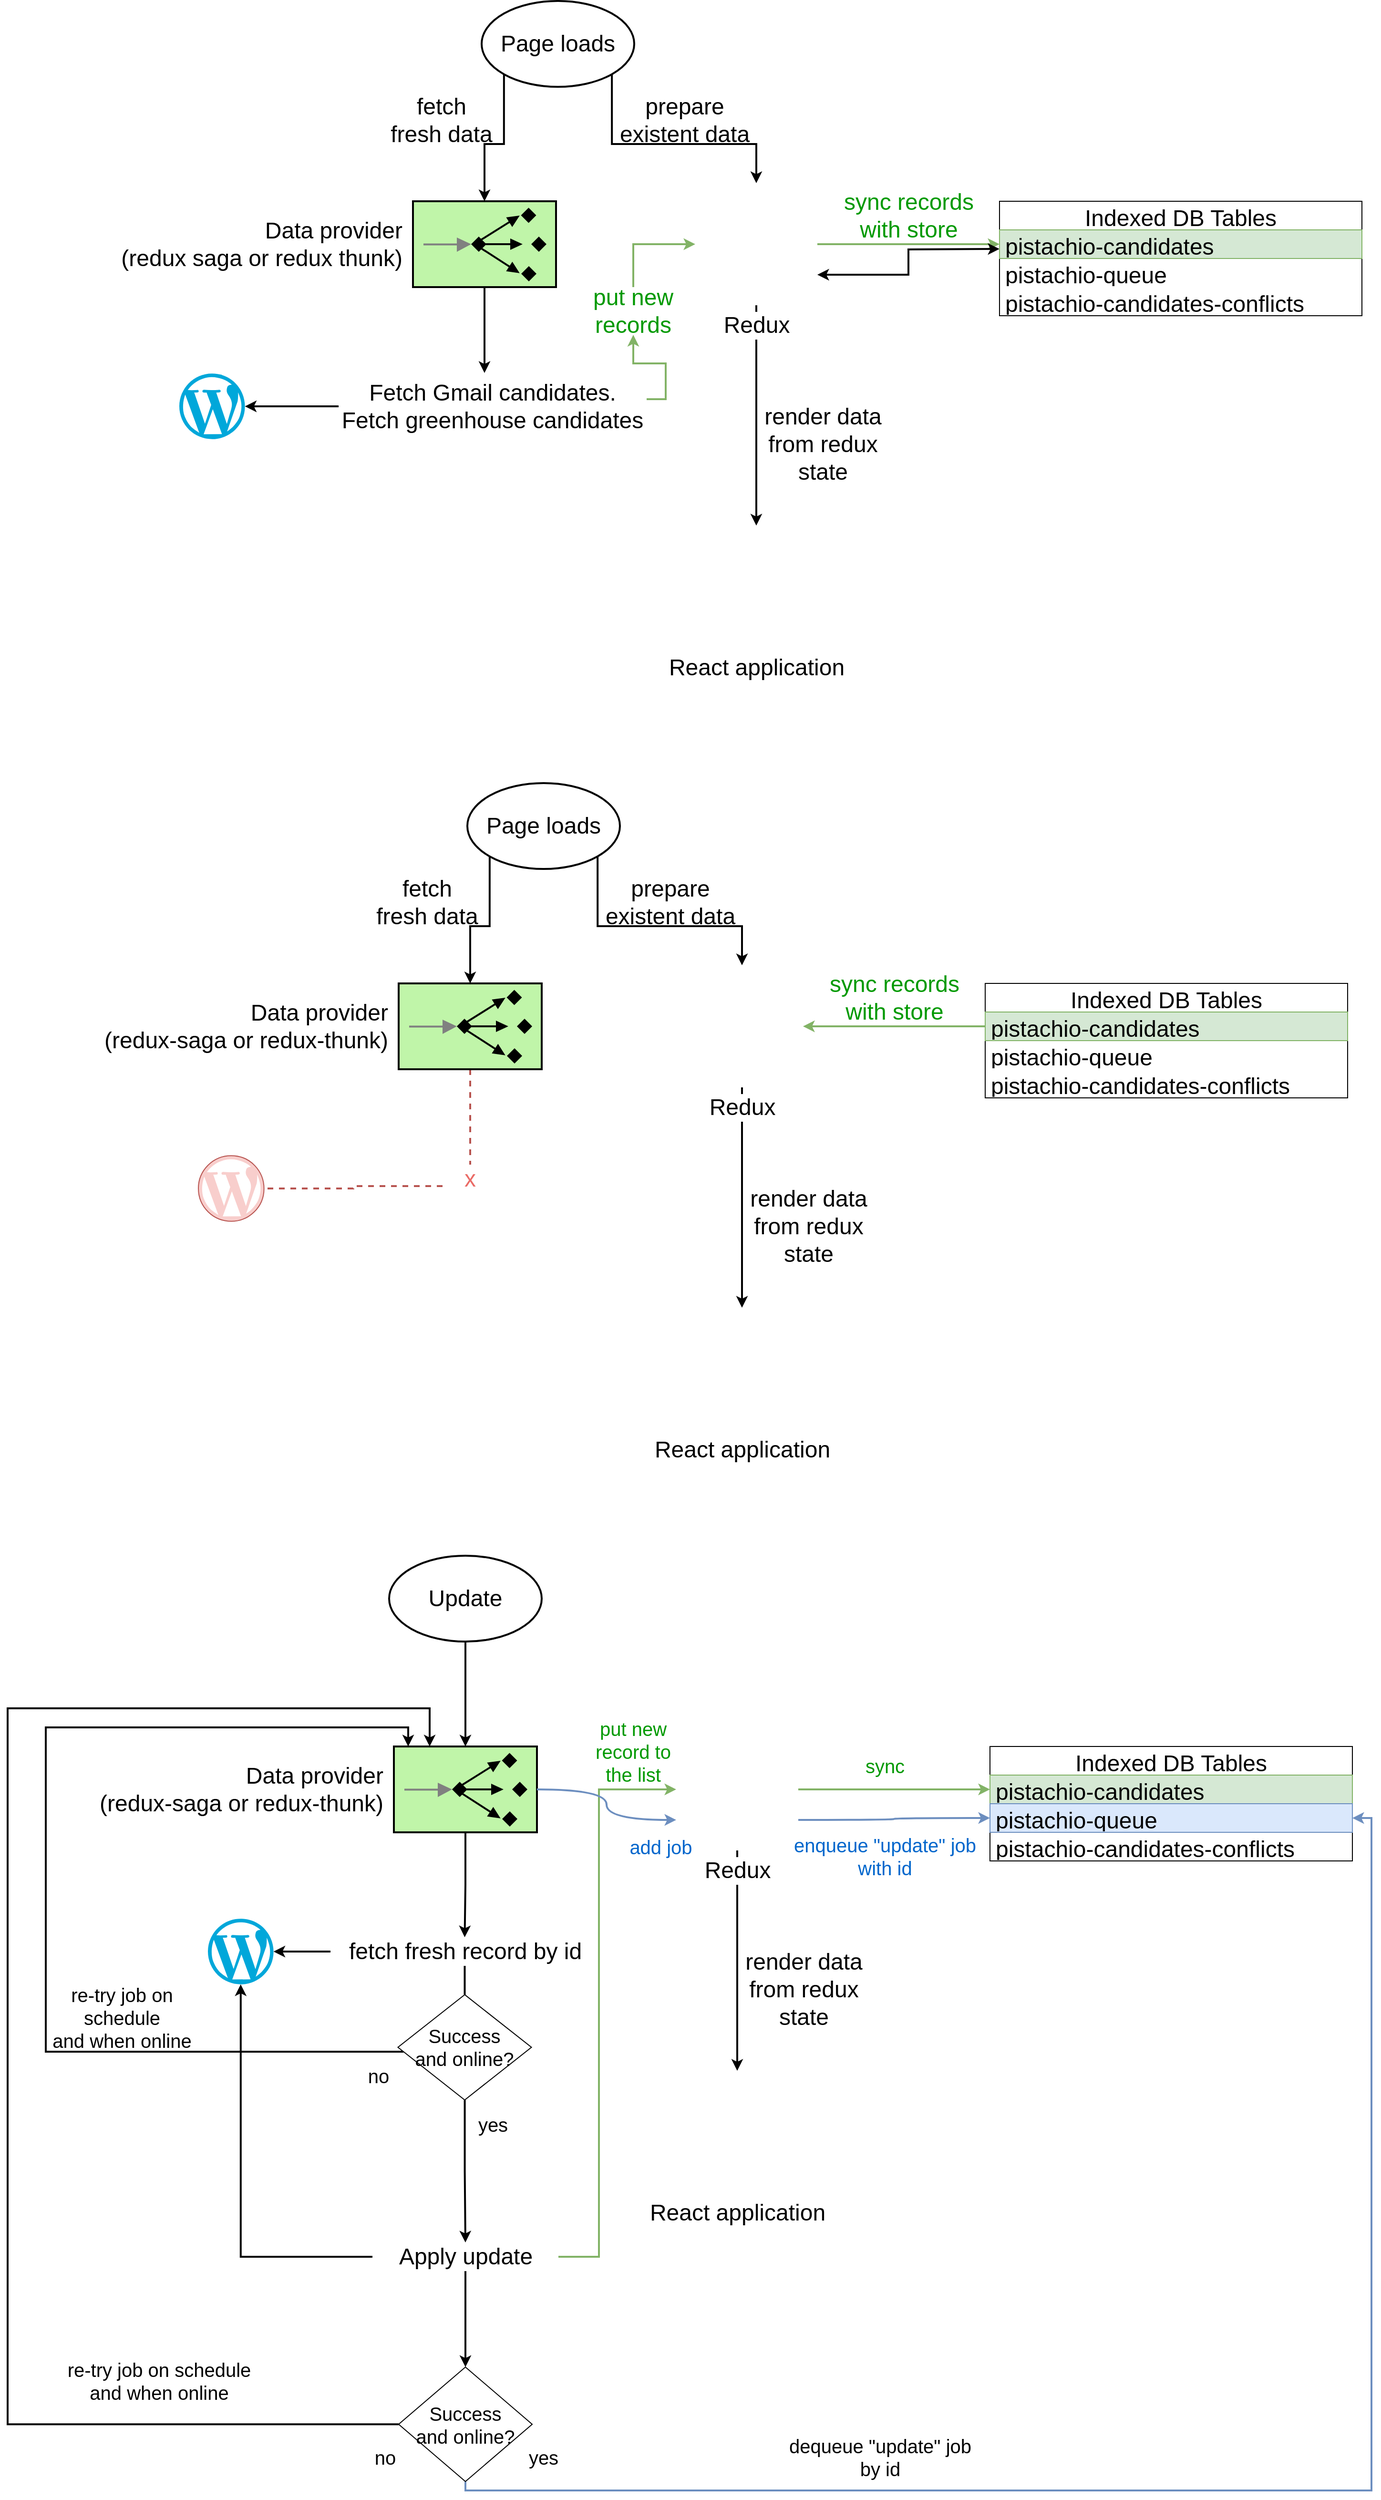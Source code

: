 <mxfile version="20.2.3" type="github">
  <diagram id="n3OmtDXUTwSOZxKZHaJ7" name="Page-1">
    <mxGraphModel dx="2813" dy="1084" grid="1" gridSize="10" guides="1" tooltips="1" connect="1" arrows="1" fold="1" page="1" pageScale="1" pageWidth="850" pageHeight="1100" math="0" shadow="0">
      <root>
        <mxCell id="0" />
        <mxCell id="1" parent="0" />
        <mxCell id="Z41pFUrx37civVczPFok-12" style="edgeStyle=orthogonalEdgeStyle;rounded=0;orthogonalLoop=1;jettySize=auto;html=1;exitX=0;exitY=1;exitDx=0;exitDy=0;entryX=0.5;entryY=0;entryDx=0;entryDy=0;entryPerimeter=0;fontSize=24;startArrow=none;startFill=0;strokeWidth=2;" parent="1" source="Z41pFUrx37civVczPFok-16" target="Z41pFUrx37civVczPFok-6" edge="1">
          <mxGeometry relative="1" as="geometry">
            <mxPoint x="180" y="130" as="sourcePoint" />
          </mxGeometry>
        </mxCell>
        <mxCell id="Z41pFUrx37civVczPFok-13" style="edgeStyle=orthogonalEdgeStyle;rounded=0;orthogonalLoop=1;jettySize=auto;html=1;exitX=1;exitY=1;exitDx=0;exitDy=0;entryX=0.5;entryY=0;entryDx=0;entryDy=0;fontSize=24;startArrow=none;startFill=0;strokeWidth=2;" parent="1" source="Z41pFUrx37civVczPFok-16" target="Z41pFUrx37civVczPFok-5" edge="1">
          <mxGeometry relative="1" as="geometry">
            <mxPoint x="260" y="130" as="sourcePoint" />
            <Array as="points">
              <mxPoint x="274" y="200" />
              <mxPoint x="425" y="200" />
            </Array>
          </mxGeometry>
        </mxCell>
        <mxCell id="Z41pFUrx37civVczPFok-4" value="React application" style="shape=image;html=1;verticalAlign=top;verticalLabelPosition=bottom;labelBackgroundColor=#ffffff;imageAspect=0;aspect=fixed;image=https://cdn1.iconfinder.com/data/icons/unicons-line-vol-5/24/react-128.png;fontSize=24;" parent="1" vertex="1">
          <mxGeometry x="361" y="600" width="128" height="128" as="geometry" />
        </mxCell>
        <mxCell id="Z41pFUrx37civVczPFok-11" style="edgeStyle=orthogonalEdgeStyle;rounded=0;orthogonalLoop=1;jettySize=auto;html=1;entryX=0;entryY=0.5;entryDx=0;entryDy=0;fontSize=24;strokeWidth=2;startArrow=none;startFill=0;fillColor=#d5e8d4;strokeColor=#82b366;" parent="1" source="Z41pFUrx37civVczPFok-5" target="Z41pFUrx37civVczPFok-8" edge="1">
          <mxGeometry relative="1" as="geometry" />
        </mxCell>
        <mxCell id="Z41pFUrx37civVczPFok-21" style="edgeStyle=orthogonalEdgeStyle;rounded=0;orthogonalLoop=1;jettySize=auto;html=1;entryX=0.5;entryY=0;entryDx=0;entryDy=0;fontSize=24;startArrow=none;startFill=0;strokeWidth=2;" parent="1" source="Z41pFUrx37civVczPFok-5" target="Z41pFUrx37civVczPFok-4" edge="1">
          <mxGeometry relative="1" as="geometry" />
        </mxCell>
        <mxCell id="X_6sAjhMBoOv0ny-Y4ly-42" style="edgeStyle=orthogonalEdgeStyle;rounded=0;orthogonalLoop=1;jettySize=auto;html=1;exitX=1;exitY=0.75;exitDx=0;exitDy=0;fontSize=20;startArrow=classic;startFill=1;strokeWidth=2;" edge="1" parent="1" source="Z41pFUrx37civVczPFok-5">
          <mxGeometry relative="1" as="geometry">
            <mxPoint x="680" y="310" as="targetPoint" />
          </mxGeometry>
        </mxCell>
        <mxCell id="Z41pFUrx37civVczPFok-5" value="Redux" style="shape=image;html=1;verticalAlign=top;verticalLabelPosition=bottom;labelBackgroundColor=#ffffff;imageAspect=0;aspect=fixed;image=https://cdn2.iconfinder.com/data/icons/boxicons-logos/24/bxl-redux-128.png;fontSize=24;" parent="1" vertex="1">
          <mxGeometry x="361" y="241" width="128" height="128" as="geometry" />
        </mxCell>
        <mxCell id="Z41pFUrx37civVczPFok-15" style="edgeStyle=orthogonalEdgeStyle;rounded=0;orthogonalLoop=1;jettySize=auto;html=1;entryX=0.5;entryY=0;entryDx=0;entryDy=0;fontSize=24;startArrow=none;startFill=0;strokeWidth=2;" parent="1" source="Z41pFUrx37civVczPFok-6" edge="1">
          <mxGeometry relative="1" as="geometry">
            <mxPoint x="140" y="440" as="targetPoint" />
          </mxGeometry>
        </mxCell>
        <mxCell id="Z41pFUrx37civVczPFok-6" value="&lt;font style=&quot;font-size: 24px;&quot;&gt;Data provider&lt;br&gt;&lt;/font&gt;&lt;font style=&quot;font-size: 24px;&quot;&gt;(redux saga or redux thunk)&lt;br&gt;&lt;/font&gt;" style="fillColor=#c0f5a9;dashed=0;outlineConnect=0;strokeWidth=2;html=1;align=right;fontSize=8;verticalLabelPosition=middle;verticalAlign=middle;shape=mxgraph.eip.message_dispatcher;labelPosition=left;spacingRight=10;" parent="1" vertex="1">
          <mxGeometry x="65" y="260" width="150" height="90" as="geometry" />
        </mxCell>
        <mxCell id="Z41pFUrx37civVczPFok-7" value="Indexed DB Tables" style="swimlane;fontStyle=0;childLayout=stackLayout;horizontal=1;startSize=30;horizontalStack=0;resizeParent=1;resizeParentMax=0;resizeLast=0;collapsible=1;marginBottom=0;fontSize=24;" parent="1" vertex="1">
          <mxGeometry x="680" y="260" width="380" height="120" as="geometry" />
        </mxCell>
        <mxCell id="Z41pFUrx37civVczPFok-8" value="pistachio-candidates" style="text;strokeColor=#82b366;fillColor=#d5e8d4;align=left;verticalAlign=middle;spacingLeft=4;spacingRight=4;overflow=hidden;points=[[0,0.5],[1,0.5]];portConstraint=eastwest;rotatable=0;fontSize=24;" parent="Z41pFUrx37civVczPFok-7" vertex="1">
          <mxGeometry y="30" width="380" height="30" as="geometry" />
        </mxCell>
        <mxCell id="Z41pFUrx37civVczPFok-9" value="pistachio-queue" style="text;strokeColor=none;fillColor=none;align=left;verticalAlign=middle;spacingLeft=4;spacingRight=4;overflow=hidden;points=[[0,0.5],[1,0.5]];portConstraint=eastwest;rotatable=0;fontSize=24;" parent="Z41pFUrx37civVczPFok-7" vertex="1">
          <mxGeometry y="60" width="380" height="30" as="geometry" />
        </mxCell>
        <mxCell id="Z41pFUrx37civVczPFok-10" value="pistachio-candidates-conflicts" style="text;strokeColor=none;fillColor=none;align=left;verticalAlign=middle;spacingLeft=4;spacingRight=4;overflow=hidden;points=[[0,0.5],[1,0.5]];portConstraint=eastwest;rotatable=0;fontSize=24;" parent="Z41pFUrx37civVczPFok-7" vertex="1">
          <mxGeometry y="90" width="380" height="30" as="geometry" />
        </mxCell>
        <mxCell id="Z41pFUrx37civVczPFok-20" style="edgeStyle=orthogonalEdgeStyle;rounded=0;orthogonalLoop=1;jettySize=auto;html=1;entryX=0;entryY=0.5;entryDx=0;entryDy=0;fontSize=24;startArrow=none;startFill=0;strokeWidth=2;exitX=0.5;exitY=0;exitDx=0;exitDy=0;fillColor=#d5e8d4;strokeColor=#82b366;" parent="1" source="Z41pFUrx37civVczPFok-25" target="Z41pFUrx37civVczPFok-5" edge="1">
          <mxGeometry relative="1" as="geometry" />
        </mxCell>
        <mxCell id="Z41pFUrx37civVczPFok-16" value="&lt;font style=&quot;font-size: 24px;&quot;&gt;Page loads&lt;/font&gt;" style="ellipse;whiteSpace=wrap;html=1;fontSize=24;strokeWidth=2;" parent="1" vertex="1">
          <mxGeometry x="137" y="50" width="160" height="90" as="geometry" />
        </mxCell>
        <mxCell id="Z41pFUrx37civVczPFok-18" value="" style="dashed=0;outlineConnect=0;html=1;align=center;labelPosition=center;verticalLabelPosition=bottom;verticalAlign=top;shape=mxgraph.weblogos.wordpress_2;fillColor=#00A7DA;strokeColor=none;fontSize=24;" parent="1" vertex="1">
          <mxGeometry x="-180" y="440.6" width="68.8" height="68.8" as="geometry" />
        </mxCell>
        <mxCell id="Z41pFUrx37civVczPFok-22" value="fetch fresh data" style="text;html=1;strokeColor=none;fillColor=none;align=center;verticalAlign=middle;whiteSpace=wrap;rounded=0;fontSize=24;" parent="1" vertex="1">
          <mxGeometry x="40" y="160" width="110" height="30" as="geometry" />
        </mxCell>
        <mxCell id="Z41pFUrx37civVczPFok-23" value="prepare existent data" style="text;html=1;strokeColor=none;fillColor=none;align=center;verticalAlign=middle;whiteSpace=wrap;rounded=0;fontSize=24;" parent="1" vertex="1">
          <mxGeometry x="275" y="160" width="150" height="30" as="geometry" />
        </mxCell>
        <mxCell id="Z41pFUrx37civVczPFok-24" value="sync records with store" style="text;html=1;strokeColor=none;fillColor=none;align=center;verticalAlign=middle;whiteSpace=wrap;rounded=0;fontSize=24;fontColor=#009900;" parent="1" vertex="1">
          <mxGeometry x="510" y="255" width="150" height="40" as="geometry" />
        </mxCell>
        <mxCell id="Z41pFUrx37civVczPFok-25" value="put new records" style="text;html=1;strokeColor=none;fillColor=none;align=center;verticalAlign=middle;whiteSpace=wrap;rounded=0;fontSize=24;fontColor=#009900;" parent="1" vertex="1">
          <mxGeometry x="236" y="350" width="120" height="50" as="geometry" />
        </mxCell>
        <mxCell id="Z41pFUrx37civVczPFok-29" value="render data from redux state" style="text;html=1;strokeColor=none;fillColor=none;align=center;verticalAlign=middle;whiteSpace=wrap;rounded=0;fontSize=24;" parent="1" vertex="1">
          <mxGeometry x="410" y="500.4" width="170" height="30" as="geometry" />
        </mxCell>
        <mxCell id="Z41pFUrx37civVczPFok-31" style="edgeStyle=orthogonalEdgeStyle;rounded=0;orthogonalLoop=1;jettySize=auto;html=1;fontSize=24;startArrow=none;startFill=0;strokeWidth=2;" parent="1" source="Z41pFUrx37civVczPFok-30" target="Z41pFUrx37civVczPFok-18" edge="1">
          <mxGeometry relative="1" as="geometry" />
        </mxCell>
        <mxCell id="X_6sAjhMBoOv0ny-Y4ly-40" style="edgeStyle=orthogonalEdgeStyle;rounded=0;orthogonalLoop=1;jettySize=auto;html=1;entryX=0.5;entryY=1;entryDx=0;entryDy=0;fontSize=20;startArrow=none;startFill=0;strokeWidth=2;exitX=1;exitY=0.25;exitDx=0;exitDy=0;fillColor=#d5e8d4;strokeColor=#82b366;" edge="1" parent="1" source="Z41pFUrx37civVczPFok-30" target="Z41pFUrx37civVczPFok-25">
          <mxGeometry relative="1" as="geometry" />
        </mxCell>
        <mxCell id="Z41pFUrx37civVczPFok-30" value="&lt;div&gt;Fetch Gmail candidates.&lt;/div&gt;&lt;div&gt;Fetch greenhouse candidates&lt;br&gt;&lt;/div&gt;" style="text;html=1;strokeColor=none;fillColor=none;align=center;verticalAlign=middle;whiteSpace=wrap;rounded=0;fontSize=24;" parent="1" vertex="1">
          <mxGeometry x="-13" y="460" width="323" height="30" as="geometry" />
        </mxCell>
        <mxCell id="Z41pFUrx37civVczPFok-32" style="edgeStyle=orthogonalEdgeStyle;rounded=0;orthogonalLoop=1;jettySize=auto;html=1;exitX=0;exitY=1;exitDx=0;exitDy=0;entryX=0.5;entryY=0;entryDx=0;entryDy=0;entryPerimeter=0;fontSize=24;startArrow=none;startFill=0;strokeWidth=2;" parent="1" source="Z41pFUrx37civVczPFok-45" target="Z41pFUrx37civVczPFok-39" edge="1">
          <mxGeometry relative="1" as="geometry">
            <mxPoint x="165" y="950" as="sourcePoint" />
          </mxGeometry>
        </mxCell>
        <mxCell id="Z41pFUrx37civVczPFok-33" style="edgeStyle=orthogonalEdgeStyle;rounded=0;orthogonalLoop=1;jettySize=auto;html=1;exitX=1;exitY=1;exitDx=0;exitDy=0;entryX=0.5;entryY=0;entryDx=0;entryDy=0;fontSize=24;startArrow=none;startFill=0;strokeWidth=2;" parent="1" source="Z41pFUrx37civVczPFok-45" target="Z41pFUrx37civVczPFok-37" edge="1">
          <mxGeometry relative="1" as="geometry">
            <mxPoint x="245" y="950" as="sourcePoint" />
            <Array as="points">
              <mxPoint x="259" y="1020" />
              <mxPoint x="410" y="1020" />
            </Array>
          </mxGeometry>
        </mxCell>
        <mxCell id="Z41pFUrx37civVczPFok-34" value="React application" style="shape=image;html=1;verticalAlign=top;verticalLabelPosition=bottom;labelBackgroundColor=#ffffff;imageAspect=0;aspect=fixed;image=https://cdn1.iconfinder.com/data/icons/unicons-line-vol-5/24/react-128.png;fontSize=24;" parent="1" vertex="1">
          <mxGeometry x="346" y="1420" width="128" height="128" as="geometry" />
        </mxCell>
        <mxCell id="Z41pFUrx37civVczPFok-35" style="edgeStyle=orthogonalEdgeStyle;rounded=0;orthogonalLoop=1;jettySize=auto;html=1;entryX=0;entryY=0.5;entryDx=0;entryDy=0;fontSize=24;strokeWidth=2;startArrow=classic;startFill=1;endArrow=none;endFill=0;fillColor=#d5e8d4;strokeColor=#82b366;" parent="1" source="Z41pFUrx37civVczPFok-37" target="Z41pFUrx37civVczPFok-41" edge="1">
          <mxGeometry relative="1" as="geometry" />
        </mxCell>
        <mxCell id="Z41pFUrx37civVczPFok-36" style="edgeStyle=orthogonalEdgeStyle;rounded=0;orthogonalLoop=1;jettySize=auto;html=1;entryX=0.5;entryY=0;entryDx=0;entryDy=0;fontSize=24;startArrow=none;startFill=0;strokeWidth=2;" parent="1" source="Z41pFUrx37civVczPFok-37" target="Z41pFUrx37civVczPFok-34" edge="1">
          <mxGeometry relative="1" as="geometry" />
        </mxCell>
        <mxCell id="Z41pFUrx37civVczPFok-37" value="Redux" style="shape=image;html=1;verticalAlign=top;verticalLabelPosition=bottom;labelBackgroundColor=#ffffff;imageAspect=0;aspect=fixed;image=https://cdn2.iconfinder.com/data/icons/boxicons-logos/24/bxl-redux-128.png;fontSize=24;" parent="1" vertex="1">
          <mxGeometry x="346" y="1061" width="128" height="128" as="geometry" />
        </mxCell>
        <mxCell id="Z41pFUrx37civVczPFok-38" style="edgeStyle=orthogonalEdgeStyle;rounded=0;orthogonalLoop=1;jettySize=auto;html=1;fontSize=24;startArrow=none;startFill=0;strokeWidth=2;entryX=0.5;entryY=0;entryDx=0;entryDy=0;dashed=1;fillColor=#f8cecc;strokeColor=#b85450;endArrow=none;endFill=0;" parent="1" source="Z41pFUrx37civVczPFok-39" target="Z41pFUrx37civVczPFok-53" edge="1">
          <mxGeometry relative="1" as="geometry">
            <mxPoint x="125" y="1270" as="targetPoint" />
          </mxGeometry>
        </mxCell>
        <mxCell id="Z41pFUrx37civVczPFok-39" value="&lt;font style=&quot;font-size: 24px;&quot;&gt;Data provider&lt;br&gt;&lt;/font&gt;&lt;font style=&quot;font-size: 24px;&quot;&gt;(redux-saga or redux-thunk)&lt;br&gt;&lt;/font&gt;" style="fillColor=#c0f5a9;dashed=0;outlineConnect=0;strokeWidth=2;html=1;align=right;fontSize=8;verticalLabelPosition=middle;verticalAlign=middle;shape=mxgraph.eip.message_dispatcher;labelPosition=left;spacingRight=10;" parent="1" vertex="1">
          <mxGeometry x="50" y="1080" width="150" height="90" as="geometry" />
        </mxCell>
        <mxCell id="Z41pFUrx37civVczPFok-40" value="Indexed DB Tables" style="swimlane;fontStyle=0;childLayout=stackLayout;horizontal=1;startSize=30;horizontalStack=0;resizeParent=1;resizeParentMax=0;resizeLast=0;collapsible=1;marginBottom=0;fontSize=24;" parent="1" vertex="1">
          <mxGeometry x="665" y="1080" width="380" height="120" as="geometry" />
        </mxCell>
        <mxCell id="Z41pFUrx37civVczPFok-41" value="pistachio-candidates" style="text;strokeColor=#82b366;fillColor=#d5e8d4;align=left;verticalAlign=middle;spacingLeft=4;spacingRight=4;overflow=hidden;points=[[0,0.5],[1,0.5]];portConstraint=eastwest;rotatable=0;fontSize=24;" parent="Z41pFUrx37civVczPFok-40" vertex="1">
          <mxGeometry y="30" width="380" height="30" as="geometry" />
        </mxCell>
        <mxCell id="Z41pFUrx37civVczPFok-42" value="pistachio-queue" style="text;strokeColor=none;fillColor=none;align=left;verticalAlign=middle;spacingLeft=4;spacingRight=4;overflow=hidden;points=[[0,0.5],[1,0.5]];portConstraint=eastwest;rotatable=0;fontSize=24;" parent="Z41pFUrx37civVczPFok-40" vertex="1">
          <mxGeometry y="60" width="380" height="30" as="geometry" />
        </mxCell>
        <mxCell id="Z41pFUrx37civVczPFok-43" value="pistachio-candidates-conflicts" style="text;strokeColor=none;fillColor=none;align=left;verticalAlign=middle;spacingLeft=4;spacingRight=4;overflow=hidden;points=[[0,0.5],[1,0.5]];portConstraint=eastwest;rotatable=0;fontSize=24;" parent="Z41pFUrx37civVczPFok-40" vertex="1">
          <mxGeometry y="90" width="380" height="30" as="geometry" />
        </mxCell>
        <mxCell id="Z41pFUrx37civVczPFok-45" value="&lt;font style=&quot;font-size: 24px;&quot;&gt;Page loads&lt;/font&gt;" style="ellipse;whiteSpace=wrap;html=1;fontSize=24;strokeWidth=2;" parent="1" vertex="1">
          <mxGeometry x="122" y="870" width="160" height="90" as="geometry" />
        </mxCell>
        <mxCell id="Z41pFUrx37civVczPFok-46" value="" style="dashed=0;outlineConnect=0;html=1;align=center;labelPosition=center;verticalLabelPosition=bottom;verticalAlign=top;shape=mxgraph.weblogos.wordpress_2;fillColor=#f8cecc;strokeColor=#b85450;fontSize=24;" parent="1" vertex="1">
          <mxGeometry x="-160" y="1260.6" width="68.8" height="68.8" as="geometry" />
        </mxCell>
        <mxCell id="Z41pFUrx37civVczPFok-47" value="fetch fresh data" style="text;html=1;strokeColor=none;fillColor=none;align=center;verticalAlign=middle;whiteSpace=wrap;rounded=0;fontSize=24;" parent="1" vertex="1">
          <mxGeometry x="25" y="980" width="110" height="30" as="geometry" />
        </mxCell>
        <mxCell id="Z41pFUrx37civVczPFok-48" value="prepare existent data" style="text;html=1;strokeColor=none;fillColor=none;align=center;verticalAlign=middle;whiteSpace=wrap;rounded=0;fontSize=24;" parent="1" vertex="1">
          <mxGeometry x="260" y="980" width="150" height="30" as="geometry" />
        </mxCell>
        <mxCell id="Z41pFUrx37civVczPFok-49" value="sync records with store" style="text;html=1;strokeColor=none;fillColor=none;align=center;verticalAlign=middle;whiteSpace=wrap;rounded=0;fontSize=24;fontColor=#009900;" parent="1" vertex="1">
          <mxGeometry x="495" y="1075" width="150" height="40" as="geometry" />
        </mxCell>
        <mxCell id="Z41pFUrx37civVczPFok-51" value="render data from redux state" style="text;html=1;strokeColor=none;fillColor=none;align=center;verticalAlign=middle;whiteSpace=wrap;rounded=0;fontSize=24;" parent="1" vertex="1">
          <mxGeometry x="395" y="1320.4" width="170" height="30" as="geometry" />
        </mxCell>
        <mxCell id="Z41pFUrx37civVczPFok-52" style="edgeStyle=orthogonalEdgeStyle;rounded=0;orthogonalLoop=1;jettySize=auto;html=1;fontSize=24;startArrow=none;startFill=0;strokeWidth=2;exitX=0;exitY=0.75;exitDx=0;exitDy=0;endArrow=none;endFill=0;dashed=1;fillColor=#f8cecc;strokeColor=#b85450;" parent="1" source="Z41pFUrx37civVczPFok-53" target="Z41pFUrx37civVczPFok-46" edge="1">
          <mxGeometry relative="1" as="geometry" />
        </mxCell>
        <mxCell id="Z41pFUrx37civVczPFok-53" value="x" style="text;html=1;align=center;verticalAlign=middle;whiteSpace=wrap;rounded=0;fontSize=24;fontColor=#EA6B66;" parent="1" vertex="1">
          <mxGeometry x="96" y="1270" width="58" height="30" as="geometry" />
        </mxCell>
        <mxCell id="X_6sAjhMBoOv0ny-Y4ly-1" style="edgeStyle=orthogonalEdgeStyle;rounded=0;orthogonalLoop=1;jettySize=auto;html=1;exitX=0.5;exitY=1;exitDx=0;exitDy=0;entryX=0.5;entryY=0;entryDx=0;entryDy=0;entryPerimeter=0;fontSize=24;startArrow=none;startFill=0;strokeWidth=2;" edge="1" parent="1" source="X_6sAjhMBoOv0ny-Y4ly-14" target="X_6sAjhMBoOv0ny-Y4ly-8">
          <mxGeometry relative="1" as="geometry">
            <mxPoint x="160" y="1750" as="sourcePoint" />
          </mxGeometry>
        </mxCell>
        <mxCell id="X_6sAjhMBoOv0ny-Y4ly-3" value="React application" style="shape=image;html=1;verticalAlign=top;verticalLabelPosition=bottom;labelBackgroundColor=#ffffff;imageAspect=0;aspect=fixed;image=https://cdn1.iconfinder.com/data/icons/unicons-line-vol-5/24/react-128.png;fontSize=24;" vertex="1" parent="1">
          <mxGeometry x="341" y="2220" width="128" height="128" as="geometry" />
        </mxCell>
        <mxCell id="X_6sAjhMBoOv0ny-Y4ly-4" style="edgeStyle=orthogonalEdgeStyle;rounded=0;orthogonalLoop=1;jettySize=auto;html=1;entryX=0;entryY=0.5;entryDx=0;entryDy=0;fontSize=24;strokeWidth=2;startArrow=none;startFill=0;fillColor=#d5e8d4;strokeColor=#82b366;" edge="1" parent="1" source="X_6sAjhMBoOv0ny-Y4ly-6" target="X_6sAjhMBoOv0ny-Y4ly-10">
          <mxGeometry relative="1" as="geometry" />
        </mxCell>
        <mxCell id="X_6sAjhMBoOv0ny-Y4ly-5" style="edgeStyle=orthogonalEdgeStyle;rounded=0;orthogonalLoop=1;jettySize=auto;html=1;entryX=0.5;entryY=0;entryDx=0;entryDy=0;fontSize=24;startArrow=none;startFill=0;strokeWidth=2;" edge="1" parent="1" source="X_6sAjhMBoOv0ny-Y4ly-6" target="X_6sAjhMBoOv0ny-Y4ly-3">
          <mxGeometry relative="1" as="geometry" />
        </mxCell>
        <mxCell id="X_6sAjhMBoOv0ny-Y4ly-27" style="edgeStyle=orthogonalEdgeStyle;rounded=0;orthogonalLoop=1;jettySize=auto;html=1;exitX=1;exitY=0.75;exitDx=0;exitDy=0;entryX=0;entryY=0.5;entryDx=0;entryDy=0;fontSize=24;strokeWidth=2;curved=1;fillColor=#dae8fc;strokeColor=#6c8ebf;" edge="1" parent="1" source="X_6sAjhMBoOv0ny-Y4ly-6" target="X_6sAjhMBoOv0ny-Y4ly-11">
          <mxGeometry relative="1" as="geometry" />
        </mxCell>
        <mxCell id="X_6sAjhMBoOv0ny-Y4ly-6" value="Redux" style="shape=image;html=1;verticalAlign=top;verticalLabelPosition=bottom;labelBackgroundColor=#ffffff;imageAspect=0;aspect=fixed;image=https://cdn2.iconfinder.com/data/icons/boxicons-logos/24/bxl-redux-128.png;fontSize=24;" vertex="1" parent="1">
          <mxGeometry x="341" y="1861" width="128" height="128" as="geometry" />
        </mxCell>
        <mxCell id="X_6sAjhMBoOv0ny-Y4ly-7" style="edgeStyle=orthogonalEdgeStyle;rounded=0;orthogonalLoop=1;jettySize=auto;html=1;entryX=0.5;entryY=0;entryDx=0;entryDy=0;fontSize=24;startArrow=none;startFill=0;strokeWidth=2;" edge="1" parent="1" source="X_6sAjhMBoOv0ny-Y4ly-8" target="X_6sAjhMBoOv0ny-Y4ly-22">
          <mxGeometry relative="1" as="geometry">
            <mxPoint x="120" y="2060" as="targetPoint" />
          </mxGeometry>
        </mxCell>
        <mxCell id="X_6sAjhMBoOv0ny-Y4ly-8" value="&lt;font style=&quot;font-size: 24px;&quot;&gt;Data provider&lt;br&gt;&lt;/font&gt;&lt;font style=&quot;font-size: 24px;&quot;&gt;(redux-saga or redux-thunk)&lt;br&gt;&lt;/font&gt;" style="fillColor=#c0f5a9;dashed=0;outlineConnect=0;strokeWidth=2;html=1;align=right;fontSize=8;verticalLabelPosition=middle;verticalAlign=middle;shape=mxgraph.eip.message_dispatcher;labelPosition=left;spacingRight=10;" vertex="1" parent="1">
          <mxGeometry x="45" y="1880" width="150" height="90" as="geometry" />
        </mxCell>
        <mxCell id="X_6sAjhMBoOv0ny-Y4ly-9" value="Indexed DB Tables" style="swimlane;fontStyle=0;childLayout=stackLayout;horizontal=1;startSize=30;horizontalStack=0;resizeParent=1;resizeParentMax=0;resizeLast=0;collapsible=1;marginBottom=0;fontSize=24;" vertex="1" parent="1">
          <mxGeometry x="670" y="1880" width="380" height="120" as="geometry" />
        </mxCell>
        <mxCell id="X_6sAjhMBoOv0ny-Y4ly-10" value="pistachio-candidates" style="text;align=left;verticalAlign=middle;spacingLeft=4;spacingRight=4;overflow=hidden;points=[[0,0.5],[1,0.5]];portConstraint=eastwest;rotatable=0;fontSize=24;fillColor=#d5e8d4;strokeColor=#82b366;" vertex="1" parent="X_6sAjhMBoOv0ny-Y4ly-9">
          <mxGeometry y="30" width="380" height="30" as="geometry" />
        </mxCell>
        <mxCell id="X_6sAjhMBoOv0ny-Y4ly-11" value="pistachio-queue" style="text;strokeColor=#6c8ebf;fillColor=#dae8fc;align=left;verticalAlign=middle;spacingLeft=4;spacingRight=4;overflow=hidden;points=[[0,0.5],[1,0.5]];portConstraint=eastwest;rotatable=0;fontSize=24;" vertex="1" parent="X_6sAjhMBoOv0ny-Y4ly-9">
          <mxGeometry y="60" width="380" height="30" as="geometry" />
        </mxCell>
        <mxCell id="X_6sAjhMBoOv0ny-Y4ly-12" value="pistachio-candidates-conflicts" style="text;strokeColor=none;fillColor=none;align=left;verticalAlign=middle;spacingLeft=4;spacingRight=4;overflow=hidden;points=[[0,0.5],[1,0.5]];portConstraint=eastwest;rotatable=0;fontSize=24;" vertex="1" parent="X_6sAjhMBoOv0ny-Y4ly-9">
          <mxGeometry y="90" width="380" height="30" as="geometry" />
        </mxCell>
        <mxCell id="X_6sAjhMBoOv0ny-Y4ly-13" style="edgeStyle=orthogonalEdgeStyle;rounded=0;orthogonalLoop=1;jettySize=auto;html=1;entryX=0;entryY=0.5;entryDx=0;entryDy=0;fontSize=24;startArrow=none;startFill=0;strokeWidth=2;exitX=1;exitY=0.5;exitDx=0;exitDy=0;fillColor=#d5e8d4;strokeColor=#82b366;" edge="1" parent="1" source="X_6sAjhMBoOv0ny-Y4ly-23" target="X_6sAjhMBoOv0ny-Y4ly-6">
          <mxGeometry relative="1" as="geometry">
            <Array as="points">
              <mxPoint x="260" y="2415" />
              <mxPoint x="260" y="1925" />
            </Array>
          </mxGeometry>
        </mxCell>
        <mxCell id="X_6sAjhMBoOv0ny-Y4ly-14" value="Update" style="ellipse;whiteSpace=wrap;html=1;fontSize=24;strokeWidth=2;" vertex="1" parent="1">
          <mxGeometry x="40" y="1680" width="160" height="90" as="geometry" />
        </mxCell>
        <mxCell id="X_6sAjhMBoOv0ny-Y4ly-15" value="" style="dashed=0;outlineConnect=0;html=1;align=center;labelPosition=center;verticalLabelPosition=bottom;verticalAlign=top;shape=mxgraph.weblogos.wordpress_2;fillColor=#00A7DA;strokeColor=none;fontSize=24;" vertex="1" parent="1">
          <mxGeometry x="-150" y="2060.6" width="68.8" height="68.8" as="geometry" />
        </mxCell>
        <mxCell id="X_6sAjhMBoOv0ny-Y4ly-18" value="sync" style="text;html=1;strokeColor=none;fillColor=none;align=center;verticalAlign=middle;whiteSpace=wrap;rounded=0;fontSize=20;fontColor=#009900;" vertex="1" parent="1">
          <mxGeometry x="527" y="1880" width="66" height="40" as="geometry" />
        </mxCell>
        <mxCell id="X_6sAjhMBoOv0ny-Y4ly-19" value="put new record to the list" style="text;html=1;strokeColor=none;fillColor=none;align=center;verticalAlign=middle;whiteSpace=wrap;rounded=0;fontSize=20;fontColor=#009900;" vertex="1" parent="1">
          <mxGeometry x="246" y="1870" width="100" height="30" as="geometry" />
        </mxCell>
        <mxCell id="X_6sAjhMBoOv0ny-Y4ly-20" value="render data from redux state" style="text;html=1;strokeColor=none;fillColor=none;align=center;verticalAlign=middle;whiteSpace=wrap;rounded=0;fontSize=24;" vertex="1" parent="1">
          <mxGeometry x="390" y="2120.4" width="170" height="30" as="geometry" />
        </mxCell>
        <mxCell id="X_6sAjhMBoOv0ny-Y4ly-21" style="edgeStyle=orthogonalEdgeStyle;rounded=0;orthogonalLoop=1;jettySize=auto;html=1;fontSize=24;startArrow=none;startFill=0;strokeWidth=2;" edge="1" parent="1" source="X_6sAjhMBoOv0ny-Y4ly-22" target="X_6sAjhMBoOv0ny-Y4ly-15">
          <mxGeometry relative="1" as="geometry" />
        </mxCell>
        <mxCell id="X_6sAjhMBoOv0ny-Y4ly-24" style="edgeStyle=orthogonalEdgeStyle;rounded=0;orthogonalLoop=1;jettySize=auto;html=1;entryX=0.5;entryY=0;entryDx=0;entryDy=0;fontSize=24;strokeWidth=2;startArrow=none;" edge="1" parent="1" source="X_6sAjhMBoOv0ny-Y4ly-45" target="X_6sAjhMBoOv0ny-Y4ly-23">
          <mxGeometry relative="1" as="geometry" />
        </mxCell>
        <mxCell id="X_6sAjhMBoOv0ny-Y4ly-22" value="fetch fresh record by id" style="text;html=1;strokeColor=none;fillColor=none;align=center;verticalAlign=middle;whiteSpace=wrap;rounded=0;fontSize=24;" vertex="1" parent="1">
          <mxGeometry x="-21.5" y="2080" width="281.5" height="30" as="geometry" />
        </mxCell>
        <mxCell id="X_6sAjhMBoOv0ny-Y4ly-29" style="edgeStyle=orthogonalEdgeStyle;rounded=0;orthogonalLoop=1;jettySize=auto;html=1;exitX=0;exitY=0.5;exitDx=0;exitDy=0;fontSize=20;strokeWidth=2;" edge="1" parent="1" source="X_6sAjhMBoOv0ny-Y4ly-23" target="X_6sAjhMBoOv0ny-Y4ly-15">
          <mxGeometry relative="1" as="geometry" />
        </mxCell>
        <mxCell id="X_6sAjhMBoOv0ny-Y4ly-30" style="edgeStyle=orthogonalEdgeStyle;rounded=0;orthogonalLoop=1;jettySize=auto;html=1;entryX=0;entryY=0.75;entryDx=0;entryDy=0;fontSize=20;strokeWidth=2;exitX=1;exitY=0.5;exitDx=0;exitDy=0;exitPerimeter=0;curved=1;fillColor=#dae8fc;strokeColor=#6c8ebf;" edge="1" parent="1" source="X_6sAjhMBoOv0ny-Y4ly-8" target="X_6sAjhMBoOv0ny-Y4ly-6">
          <mxGeometry relative="1" as="geometry" />
        </mxCell>
        <mxCell id="X_6sAjhMBoOv0ny-Y4ly-38" style="edgeStyle=orthogonalEdgeStyle;rounded=0;orthogonalLoop=1;jettySize=auto;html=1;entryX=0.5;entryY=0;entryDx=0;entryDy=0;fontSize=20;startArrow=none;startFill=0;strokeWidth=2;" edge="1" parent="1" source="X_6sAjhMBoOv0ny-Y4ly-23" target="X_6sAjhMBoOv0ny-Y4ly-32">
          <mxGeometry relative="1" as="geometry" />
        </mxCell>
        <mxCell id="X_6sAjhMBoOv0ny-Y4ly-23" value="&lt;font style=&quot;font-size: 24px;&quot;&gt;A&lt;font style=&quot;font-size: 24px;&quot;&gt;pply update&lt;/font&gt;&lt;/font&gt;" style="text;html=1;strokeColor=none;fillColor=none;align=center;verticalAlign=middle;whiteSpace=wrap;rounded=0;" vertex="1" parent="1">
          <mxGeometry x="22.5" y="2400" width="195" height="30" as="geometry" />
        </mxCell>
        <mxCell id="X_6sAjhMBoOv0ny-Y4ly-28" value="enqueue &quot;update&quot; job with id " style="text;html=1;strokeColor=none;fillColor=none;align=center;verticalAlign=middle;whiteSpace=wrap;rounded=0;fontSize=20;fontColor=#0066CC;" vertex="1" parent="1">
          <mxGeometry x="455" y="1970" width="210" height="50.6" as="geometry" />
        </mxCell>
        <mxCell id="X_6sAjhMBoOv0ny-Y4ly-31" value="add job" style="text;html=1;strokeColor=none;fillColor=none;align=center;verticalAlign=middle;whiteSpace=wrap;rounded=0;fontSize=20;fontColor=#0066CC;" vertex="1" parent="1">
          <mxGeometry x="275" y="1970" width="100" height="30" as="geometry" />
        </mxCell>
        <mxCell id="X_6sAjhMBoOv0ny-Y4ly-33" style="edgeStyle=orthogonalEdgeStyle;rounded=0;orthogonalLoop=1;jettySize=auto;html=1;entryX=1;entryY=0.5;entryDx=0;entryDy=0;fontSize=20;startArrow=none;startFill=0;strokeWidth=2;fillColor=#dae8fc;strokeColor=#6c8ebf;" edge="1" parent="1" source="X_6sAjhMBoOv0ny-Y4ly-32" target="X_6sAjhMBoOv0ny-Y4ly-11">
          <mxGeometry relative="1" as="geometry">
            <Array as="points">
              <mxPoint x="120" y="2660" />
              <mxPoint x="1070" y="2660" />
              <mxPoint x="1070" y="1955" />
            </Array>
          </mxGeometry>
        </mxCell>
        <mxCell id="X_6sAjhMBoOv0ny-Y4ly-37" style="edgeStyle=orthogonalEdgeStyle;rounded=0;orthogonalLoop=1;jettySize=auto;html=1;entryX=0.25;entryY=0;entryDx=0;entryDy=0;entryPerimeter=0;fontSize=20;startArrow=none;startFill=0;strokeWidth=2;exitX=0;exitY=0.5;exitDx=0;exitDy=0;" edge="1" parent="1" source="X_6sAjhMBoOv0ny-Y4ly-32" target="X_6sAjhMBoOv0ny-Y4ly-8">
          <mxGeometry relative="1" as="geometry">
            <Array as="points">
              <mxPoint x="-360" y="2591" />
              <mxPoint x="-360" y="1840" />
              <mxPoint x="83" y="1840" />
            </Array>
          </mxGeometry>
        </mxCell>
        <mxCell id="X_6sAjhMBoOv0ny-Y4ly-32" value="Success&lt;br&gt;and online?" style="rhombus;whiteSpace=wrap;html=1;fontSize=20;" vertex="1" parent="1">
          <mxGeometry x="50" y="2530.6" width="140" height="120" as="geometry" />
        </mxCell>
        <mxCell id="X_6sAjhMBoOv0ny-Y4ly-34" value="dequeue &quot;update&quot; job by id " style="text;html=1;strokeColor=none;fillColor=none;align=center;verticalAlign=middle;whiteSpace=wrap;rounded=0;fontSize=20;" vertex="1" parent="1">
          <mxGeometry x="450" y="2600" width="210" height="50.6" as="geometry" />
        </mxCell>
        <mxCell id="X_6sAjhMBoOv0ny-Y4ly-35" value="yes" style="text;html=1;strokeColor=none;fillColor=none;align=center;verticalAlign=middle;whiteSpace=wrap;rounded=0;fontSize=20;" vertex="1" parent="1">
          <mxGeometry x="173" y="2600" width="58" height="50.6" as="geometry" />
        </mxCell>
        <mxCell id="X_6sAjhMBoOv0ny-Y4ly-36" value="no" style="text;html=1;strokeColor=none;fillColor=none;align=center;verticalAlign=middle;whiteSpace=wrap;rounded=0;fontSize=20;" vertex="1" parent="1">
          <mxGeometry x="7" y="2600" width="58" height="50.6" as="geometry" />
        </mxCell>
        <mxCell id="X_6sAjhMBoOv0ny-Y4ly-39" value="re-try job on schedule and when online" style="text;html=1;strokeColor=none;fillColor=none;align=center;verticalAlign=middle;whiteSpace=wrap;rounded=0;fontSize=20;" vertex="1" parent="1">
          <mxGeometry x="-311.2" y="2510" width="220" height="70" as="geometry" />
        </mxCell>
        <mxCell id="X_6sAjhMBoOv0ny-Y4ly-46" style="edgeStyle=orthogonalEdgeStyle;rounded=0;orthogonalLoop=1;jettySize=auto;html=1;fontSize=20;startArrow=none;startFill=0;strokeWidth=2;" edge="1" parent="1" source="X_6sAjhMBoOv0ny-Y4ly-45" target="X_6sAjhMBoOv0ny-Y4ly-8">
          <mxGeometry relative="1" as="geometry">
            <Array as="points">
              <mxPoint x="-320" y="2200" />
              <mxPoint x="-320" y="1860" />
              <mxPoint x="60" y="1860" />
            </Array>
          </mxGeometry>
        </mxCell>
        <mxCell id="X_6sAjhMBoOv0ny-Y4ly-47" value="no" style="text;html=1;strokeColor=none;fillColor=none;align=center;verticalAlign=middle;whiteSpace=wrap;rounded=0;fontSize=20;" vertex="1" parent="1">
          <mxGeometry y="2200" width="58" height="50.6" as="geometry" />
        </mxCell>
        <mxCell id="X_6sAjhMBoOv0ny-Y4ly-48" value="re-try job on schedule&lt;br&gt; and when online" style="text;html=1;strokeColor=none;fillColor=none;align=center;verticalAlign=middle;whiteSpace=wrap;rounded=0;fontSize=20;" vertex="1" parent="1">
          <mxGeometry x="-330" y="2129.4" width="180" height="70" as="geometry" />
        </mxCell>
        <mxCell id="X_6sAjhMBoOv0ny-Y4ly-49" value="yes" style="text;html=1;strokeColor=none;fillColor=none;align=center;verticalAlign=middle;whiteSpace=wrap;rounded=0;fontSize=20;" vertex="1" parent="1">
          <mxGeometry x="119.5" y="2250.4" width="58" height="50.6" as="geometry" />
        </mxCell>
        <mxCell id="X_6sAjhMBoOv0ny-Y4ly-45" value="Success&lt;br&gt;and online?" style="rhombus;whiteSpace=wrap;html=1;fontSize=20;" vertex="1" parent="1">
          <mxGeometry x="49.25" y="2140.2" width="140" height="110.4" as="geometry" />
        </mxCell>
        <mxCell id="X_6sAjhMBoOv0ny-Y4ly-50" value="" style="edgeStyle=orthogonalEdgeStyle;rounded=0;orthogonalLoop=1;jettySize=auto;html=1;entryX=0.5;entryY=0;entryDx=0;entryDy=0;fontSize=24;strokeWidth=2;endArrow=none;" edge="1" parent="1" source="X_6sAjhMBoOv0ny-Y4ly-22" target="X_6sAjhMBoOv0ny-Y4ly-45">
          <mxGeometry relative="1" as="geometry">
            <mxPoint x="119.286" y="2110" as="sourcePoint" />
            <mxPoint x="120" y="2400" as="targetPoint" />
          </mxGeometry>
        </mxCell>
      </root>
    </mxGraphModel>
  </diagram>
</mxfile>

